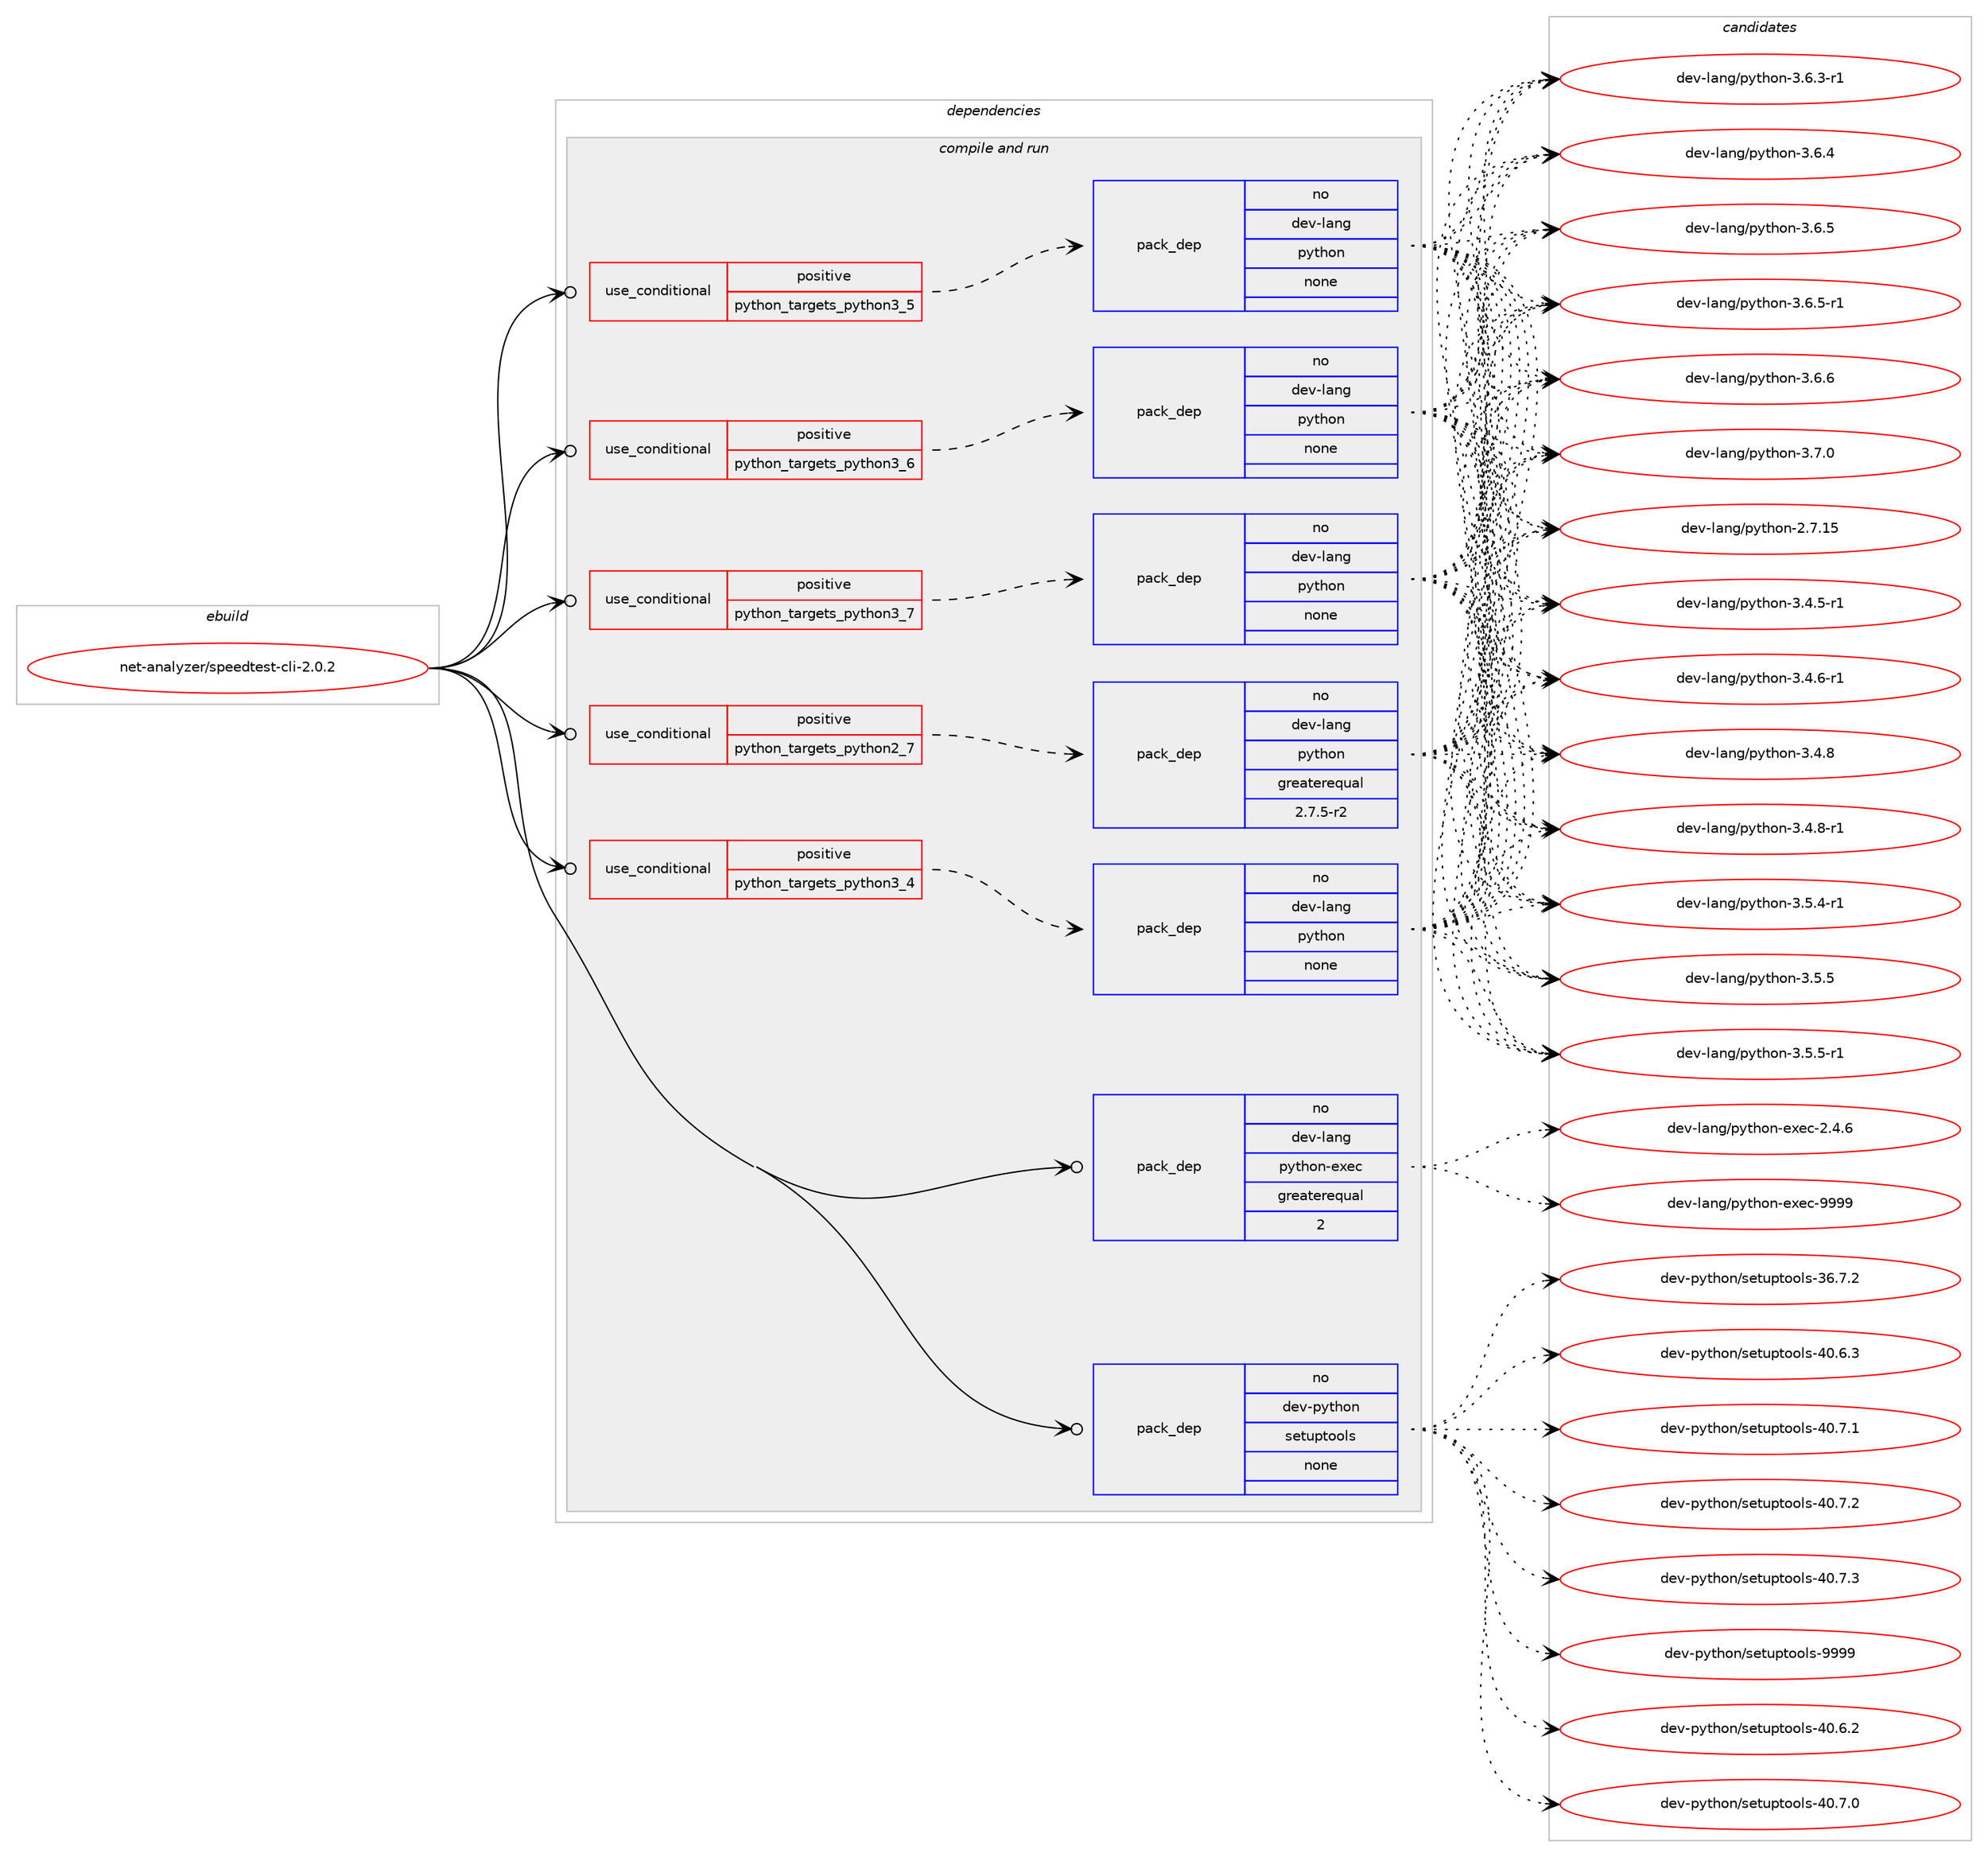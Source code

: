 digraph prolog {

# *************
# Graph options
# *************

newrank=true;
concentrate=true;
compound=true;
graph [rankdir=LR,fontname=Helvetica,fontsize=10,ranksep=1.5];#, ranksep=2.5, nodesep=0.2];
edge  [arrowhead=vee];
node  [fontname=Helvetica,fontsize=10];

# **********
# The ebuild
# **********

subgraph cluster_leftcol {
color=gray;
rank=same;
label=<<i>ebuild</i>>;
id [label="net-analyzer/speedtest-cli-2.0.2", color=red, width=4, href="../net-analyzer/speedtest-cli-2.0.2.svg"];
}

# ****************
# The dependencies
# ****************

subgraph cluster_midcol {
color=gray;
label=<<i>dependencies</i>>;
subgraph cluster_compile {
fillcolor="#eeeeee";
style=filled;
label=<<i>compile</i>>;
}
subgraph cluster_compileandrun {
fillcolor="#eeeeee";
style=filled;
label=<<i>compile and run</i>>;
subgraph cond306 {
dependency2677 [label=<<TABLE BORDER="0" CELLBORDER="1" CELLSPACING="0" CELLPADDING="4"><TR><TD ROWSPAN="3" CELLPADDING="10">use_conditional</TD></TR><TR><TD>positive</TD></TR><TR><TD>python_targets_python2_7</TD></TR></TABLE>>, shape=none, color=red];
subgraph pack2277 {
dependency2678 [label=<<TABLE BORDER="0" CELLBORDER="1" CELLSPACING="0" CELLPADDING="4" WIDTH="220"><TR><TD ROWSPAN="6" CELLPADDING="30">pack_dep</TD></TR><TR><TD WIDTH="110">no</TD></TR><TR><TD>dev-lang</TD></TR><TR><TD>python</TD></TR><TR><TD>greaterequal</TD></TR><TR><TD>2.7.5-r2</TD></TR></TABLE>>, shape=none, color=blue];
}
dependency2677:e -> dependency2678:w [weight=20,style="dashed",arrowhead="vee"];
}
id:e -> dependency2677:w [weight=20,style="solid",arrowhead="odotvee"];
subgraph cond307 {
dependency2679 [label=<<TABLE BORDER="0" CELLBORDER="1" CELLSPACING="0" CELLPADDING="4"><TR><TD ROWSPAN="3" CELLPADDING="10">use_conditional</TD></TR><TR><TD>positive</TD></TR><TR><TD>python_targets_python3_4</TD></TR></TABLE>>, shape=none, color=red];
subgraph pack2278 {
dependency2680 [label=<<TABLE BORDER="0" CELLBORDER="1" CELLSPACING="0" CELLPADDING="4" WIDTH="220"><TR><TD ROWSPAN="6" CELLPADDING="30">pack_dep</TD></TR><TR><TD WIDTH="110">no</TD></TR><TR><TD>dev-lang</TD></TR><TR><TD>python</TD></TR><TR><TD>none</TD></TR><TR><TD></TD></TR></TABLE>>, shape=none, color=blue];
}
dependency2679:e -> dependency2680:w [weight=20,style="dashed",arrowhead="vee"];
}
id:e -> dependency2679:w [weight=20,style="solid",arrowhead="odotvee"];
subgraph cond308 {
dependency2681 [label=<<TABLE BORDER="0" CELLBORDER="1" CELLSPACING="0" CELLPADDING="4"><TR><TD ROWSPAN="3" CELLPADDING="10">use_conditional</TD></TR><TR><TD>positive</TD></TR><TR><TD>python_targets_python3_5</TD></TR></TABLE>>, shape=none, color=red];
subgraph pack2279 {
dependency2682 [label=<<TABLE BORDER="0" CELLBORDER="1" CELLSPACING="0" CELLPADDING="4" WIDTH="220"><TR><TD ROWSPAN="6" CELLPADDING="30">pack_dep</TD></TR><TR><TD WIDTH="110">no</TD></TR><TR><TD>dev-lang</TD></TR><TR><TD>python</TD></TR><TR><TD>none</TD></TR><TR><TD></TD></TR></TABLE>>, shape=none, color=blue];
}
dependency2681:e -> dependency2682:w [weight=20,style="dashed",arrowhead="vee"];
}
id:e -> dependency2681:w [weight=20,style="solid",arrowhead="odotvee"];
subgraph cond309 {
dependency2683 [label=<<TABLE BORDER="0" CELLBORDER="1" CELLSPACING="0" CELLPADDING="4"><TR><TD ROWSPAN="3" CELLPADDING="10">use_conditional</TD></TR><TR><TD>positive</TD></TR><TR><TD>python_targets_python3_6</TD></TR></TABLE>>, shape=none, color=red];
subgraph pack2280 {
dependency2684 [label=<<TABLE BORDER="0" CELLBORDER="1" CELLSPACING="0" CELLPADDING="4" WIDTH="220"><TR><TD ROWSPAN="6" CELLPADDING="30">pack_dep</TD></TR><TR><TD WIDTH="110">no</TD></TR><TR><TD>dev-lang</TD></TR><TR><TD>python</TD></TR><TR><TD>none</TD></TR><TR><TD></TD></TR></TABLE>>, shape=none, color=blue];
}
dependency2683:e -> dependency2684:w [weight=20,style="dashed",arrowhead="vee"];
}
id:e -> dependency2683:w [weight=20,style="solid",arrowhead="odotvee"];
subgraph cond310 {
dependency2685 [label=<<TABLE BORDER="0" CELLBORDER="1" CELLSPACING="0" CELLPADDING="4"><TR><TD ROWSPAN="3" CELLPADDING="10">use_conditional</TD></TR><TR><TD>positive</TD></TR><TR><TD>python_targets_python3_7</TD></TR></TABLE>>, shape=none, color=red];
subgraph pack2281 {
dependency2686 [label=<<TABLE BORDER="0" CELLBORDER="1" CELLSPACING="0" CELLPADDING="4" WIDTH="220"><TR><TD ROWSPAN="6" CELLPADDING="30">pack_dep</TD></TR><TR><TD WIDTH="110">no</TD></TR><TR><TD>dev-lang</TD></TR><TR><TD>python</TD></TR><TR><TD>none</TD></TR><TR><TD></TD></TR></TABLE>>, shape=none, color=blue];
}
dependency2685:e -> dependency2686:w [weight=20,style="dashed",arrowhead="vee"];
}
id:e -> dependency2685:w [weight=20,style="solid",arrowhead="odotvee"];
subgraph pack2282 {
dependency2687 [label=<<TABLE BORDER="0" CELLBORDER="1" CELLSPACING="0" CELLPADDING="4" WIDTH="220"><TR><TD ROWSPAN="6" CELLPADDING="30">pack_dep</TD></TR><TR><TD WIDTH="110">no</TD></TR><TR><TD>dev-lang</TD></TR><TR><TD>python-exec</TD></TR><TR><TD>greaterequal</TD></TR><TR><TD>2</TD></TR></TABLE>>, shape=none, color=blue];
}
id:e -> dependency2687:w [weight=20,style="solid",arrowhead="odotvee"];
subgraph pack2283 {
dependency2688 [label=<<TABLE BORDER="0" CELLBORDER="1" CELLSPACING="0" CELLPADDING="4" WIDTH="220"><TR><TD ROWSPAN="6" CELLPADDING="30">pack_dep</TD></TR><TR><TD WIDTH="110">no</TD></TR><TR><TD>dev-python</TD></TR><TR><TD>setuptools</TD></TR><TR><TD>none</TD></TR><TR><TD></TD></TR></TABLE>>, shape=none, color=blue];
}
id:e -> dependency2688:w [weight=20,style="solid",arrowhead="odotvee"];
}
subgraph cluster_run {
fillcolor="#eeeeee";
style=filled;
label=<<i>run</i>>;
}
}

# **************
# The candidates
# **************

subgraph cluster_choices {
rank=same;
color=gray;
label=<<i>candidates</i>>;

subgraph choice2277 {
color=black;
nodesep=1;
choice10010111845108971101034711212111610411111045504655464953 [label="dev-lang/python-2.7.15", color=red, width=4,href="../dev-lang/python-2.7.15.svg"];
choice1001011184510897110103471121211161041111104551465246534511449 [label="dev-lang/python-3.4.5-r1", color=red, width=4,href="../dev-lang/python-3.4.5-r1.svg"];
choice1001011184510897110103471121211161041111104551465246544511449 [label="dev-lang/python-3.4.6-r1", color=red, width=4,href="../dev-lang/python-3.4.6-r1.svg"];
choice100101118451089711010347112121116104111110455146524656 [label="dev-lang/python-3.4.8", color=red, width=4,href="../dev-lang/python-3.4.8.svg"];
choice1001011184510897110103471121211161041111104551465246564511449 [label="dev-lang/python-3.4.8-r1", color=red, width=4,href="../dev-lang/python-3.4.8-r1.svg"];
choice1001011184510897110103471121211161041111104551465346524511449 [label="dev-lang/python-3.5.4-r1", color=red, width=4,href="../dev-lang/python-3.5.4-r1.svg"];
choice100101118451089711010347112121116104111110455146534653 [label="dev-lang/python-3.5.5", color=red, width=4,href="../dev-lang/python-3.5.5.svg"];
choice1001011184510897110103471121211161041111104551465346534511449 [label="dev-lang/python-3.5.5-r1", color=red, width=4,href="../dev-lang/python-3.5.5-r1.svg"];
choice1001011184510897110103471121211161041111104551465446514511449 [label="dev-lang/python-3.6.3-r1", color=red, width=4,href="../dev-lang/python-3.6.3-r1.svg"];
choice100101118451089711010347112121116104111110455146544652 [label="dev-lang/python-3.6.4", color=red, width=4,href="../dev-lang/python-3.6.4.svg"];
choice100101118451089711010347112121116104111110455146544653 [label="dev-lang/python-3.6.5", color=red, width=4,href="../dev-lang/python-3.6.5.svg"];
choice1001011184510897110103471121211161041111104551465446534511449 [label="dev-lang/python-3.6.5-r1", color=red, width=4,href="../dev-lang/python-3.6.5-r1.svg"];
choice100101118451089711010347112121116104111110455146544654 [label="dev-lang/python-3.6.6", color=red, width=4,href="../dev-lang/python-3.6.6.svg"];
choice100101118451089711010347112121116104111110455146554648 [label="dev-lang/python-3.7.0", color=red, width=4,href="../dev-lang/python-3.7.0.svg"];
dependency2678:e -> choice10010111845108971101034711212111610411111045504655464953:w [style=dotted,weight="100"];
dependency2678:e -> choice1001011184510897110103471121211161041111104551465246534511449:w [style=dotted,weight="100"];
dependency2678:e -> choice1001011184510897110103471121211161041111104551465246544511449:w [style=dotted,weight="100"];
dependency2678:e -> choice100101118451089711010347112121116104111110455146524656:w [style=dotted,weight="100"];
dependency2678:e -> choice1001011184510897110103471121211161041111104551465246564511449:w [style=dotted,weight="100"];
dependency2678:e -> choice1001011184510897110103471121211161041111104551465346524511449:w [style=dotted,weight="100"];
dependency2678:e -> choice100101118451089711010347112121116104111110455146534653:w [style=dotted,weight="100"];
dependency2678:e -> choice1001011184510897110103471121211161041111104551465346534511449:w [style=dotted,weight="100"];
dependency2678:e -> choice1001011184510897110103471121211161041111104551465446514511449:w [style=dotted,weight="100"];
dependency2678:e -> choice100101118451089711010347112121116104111110455146544652:w [style=dotted,weight="100"];
dependency2678:e -> choice100101118451089711010347112121116104111110455146544653:w [style=dotted,weight="100"];
dependency2678:e -> choice1001011184510897110103471121211161041111104551465446534511449:w [style=dotted,weight="100"];
dependency2678:e -> choice100101118451089711010347112121116104111110455146544654:w [style=dotted,weight="100"];
dependency2678:e -> choice100101118451089711010347112121116104111110455146554648:w [style=dotted,weight="100"];
}
subgraph choice2278 {
color=black;
nodesep=1;
choice10010111845108971101034711212111610411111045504655464953 [label="dev-lang/python-2.7.15", color=red, width=4,href="../dev-lang/python-2.7.15.svg"];
choice1001011184510897110103471121211161041111104551465246534511449 [label="dev-lang/python-3.4.5-r1", color=red, width=4,href="../dev-lang/python-3.4.5-r1.svg"];
choice1001011184510897110103471121211161041111104551465246544511449 [label="dev-lang/python-3.4.6-r1", color=red, width=4,href="../dev-lang/python-3.4.6-r1.svg"];
choice100101118451089711010347112121116104111110455146524656 [label="dev-lang/python-3.4.8", color=red, width=4,href="../dev-lang/python-3.4.8.svg"];
choice1001011184510897110103471121211161041111104551465246564511449 [label="dev-lang/python-3.4.8-r1", color=red, width=4,href="../dev-lang/python-3.4.8-r1.svg"];
choice1001011184510897110103471121211161041111104551465346524511449 [label="dev-lang/python-3.5.4-r1", color=red, width=4,href="../dev-lang/python-3.5.4-r1.svg"];
choice100101118451089711010347112121116104111110455146534653 [label="dev-lang/python-3.5.5", color=red, width=4,href="../dev-lang/python-3.5.5.svg"];
choice1001011184510897110103471121211161041111104551465346534511449 [label="dev-lang/python-3.5.5-r1", color=red, width=4,href="../dev-lang/python-3.5.5-r1.svg"];
choice1001011184510897110103471121211161041111104551465446514511449 [label="dev-lang/python-3.6.3-r1", color=red, width=4,href="../dev-lang/python-3.6.3-r1.svg"];
choice100101118451089711010347112121116104111110455146544652 [label="dev-lang/python-3.6.4", color=red, width=4,href="../dev-lang/python-3.6.4.svg"];
choice100101118451089711010347112121116104111110455146544653 [label="dev-lang/python-3.6.5", color=red, width=4,href="../dev-lang/python-3.6.5.svg"];
choice1001011184510897110103471121211161041111104551465446534511449 [label="dev-lang/python-3.6.5-r1", color=red, width=4,href="../dev-lang/python-3.6.5-r1.svg"];
choice100101118451089711010347112121116104111110455146544654 [label="dev-lang/python-3.6.6", color=red, width=4,href="../dev-lang/python-3.6.6.svg"];
choice100101118451089711010347112121116104111110455146554648 [label="dev-lang/python-3.7.0", color=red, width=4,href="../dev-lang/python-3.7.0.svg"];
dependency2680:e -> choice10010111845108971101034711212111610411111045504655464953:w [style=dotted,weight="100"];
dependency2680:e -> choice1001011184510897110103471121211161041111104551465246534511449:w [style=dotted,weight="100"];
dependency2680:e -> choice1001011184510897110103471121211161041111104551465246544511449:w [style=dotted,weight="100"];
dependency2680:e -> choice100101118451089711010347112121116104111110455146524656:w [style=dotted,weight="100"];
dependency2680:e -> choice1001011184510897110103471121211161041111104551465246564511449:w [style=dotted,weight="100"];
dependency2680:e -> choice1001011184510897110103471121211161041111104551465346524511449:w [style=dotted,weight="100"];
dependency2680:e -> choice100101118451089711010347112121116104111110455146534653:w [style=dotted,weight="100"];
dependency2680:e -> choice1001011184510897110103471121211161041111104551465346534511449:w [style=dotted,weight="100"];
dependency2680:e -> choice1001011184510897110103471121211161041111104551465446514511449:w [style=dotted,weight="100"];
dependency2680:e -> choice100101118451089711010347112121116104111110455146544652:w [style=dotted,weight="100"];
dependency2680:e -> choice100101118451089711010347112121116104111110455146544653:w [style=dotted,weight="100"];
dependency2680:e -> choice1001011184510897110103471121211161041111104551465446534511449:w [style=dotted,weight="100"];
dependency2680:e -> choice100101118451089711010347112121116104111110455146544654:w [style=dotted,weight="100"];
dependency2680:e -> choice100101118451089711010347112121116104111110455146554648:w [style=dotted,weight="100"];
}
subgraph choice2279 {
color=black;
nodesep=1;
choice10010111845108971101034711212111610411111045504655464953 [label="dev-lang/python-2.7.15", color=red, width=4,href="../dev-lang/python-2.7.15.svg"];
choice1001011184510897110103471121211161041111104551465246534511449 [label="dev-lang/python-3.4.5-r1", color=red, width=4,href="../dev-lang/python-3.4.5-r1.svg"];
choice1001011184510897110103471121211161041111104551465246544511449 [label="dev-lang/python-3.4.6-r1", color=red, width=4,href="../dev-lang/python-3.4.6-r1.svg"];
choice100101118451089711010347112121116104111110455146524656 [label="dev-lang/python-3.4.8", color=red, width=4,href="../dev-lang/python-3.4.8.svg"];
choice1001011184510897110103471121211161041111104551465246564511449 [label="dev-lang/python-3.4.8-r1", color=red, width=4,href="../dev-lang/python-3.4.8-r1.svg"];
choice1001011184510897110103471121211161041111104551465346524511449 [label="dev-lang/python-3.5.4-r1", color=red, width=4,href="../dev-lang/python-3.5.4-r1.svg"];
choice100101118451089711010347112121116104111110455146534653 [label="dev-lang/python-3.5.5", color=red, width=4,href="../dev-lang/python-3.5.5.svg"];
choice1001011184510897110103471121211161041111104551465346534511449 [label="dev-lang/python-3.5.5-r1", color=red, width=4,href="../dev-lang/python-3.5.5-r1.svg"];
choice1001011184510897110103471121211161041111104551465446514511449 [label="dev-lang/python-3.6.3-r1", color=red, width=4,href="../dev-lang/python-3.6.3-r1.svg"];
choice100101118451089711010347112121116104111110455146544652 [label="dev-lang/python-3.6.4", color=red, width=4,href="../dev-lang/python-3.6.4.svg"];
choice100101118451089711010347112121116104111110455146544653 [label="dev-lang/python-3.6.5", color=red, width=4,href="../dev-lang/python-3.6.5.svg"];
choice1001011184510897110103471121211161041111104551465446534511449 [label="dev-lang/python-3.6.5-r1", color=red, width=4,href="../dev-lang/python-3.6.5-r1.svg"];
choice100101118451089711010347112121116104111110455146544654 [label="dev-lang/python-3.6.6", color=red, width=4,href="../dev-lang/python-3.6.6.svg"];
choice100101118451089711010347112121116104111110455146554648 [label="dev-lang/python-3.7.0", color=red, width=4,href="../dev-lang/python-3.7.0.svg"];
dependency2682:e -> choice10010111845108971101034711212111610411111045504655464953:w [style=dotted,weight="100"];
dependency2682:e -> choice1001011184510897110103471121211161041111104551465246534511449:w [style=dotted,weight="100"];
dependency2682:e -> choice1001011184510897110103471121211161041111104551465246544511449:w [style=dotted,weight="100"];
dependency2682:e -> choice100101118451089711010347112121116104111110455146524656:w [style=dotted,weight="100"];
dependency2682:e -> choice1001011184510897110103471121211161041111104551465246564511449:w [style=dotted,weight="100"];
dependency2682:e -> choice1001011184510897110103471121211161041111104551465346524511449:w [style=dotted,weight="100"];
dependency2682:e -> choice100101118451089711010347112121116104111110455146534653:w [style=dotted,weight="100"];
dependency2682:e -> choice1001011184510897110103471121211161041111104551465346534511449:w [style=dotted,weight="100"];
dependency2682:e -> choice1001011184510897110103471121211161041111104551465446514511449:w [style=dotted,weight="100"];
dependency2682:e -> choice100101118451089711010347112121116104111110455146544652:w [style=dotted,weight="100"];
dependency2682:e -> choice100101118451089711010347112121116104111110455146544653:w [style=dotted,weight="100"];
dependency2682:e -> choice1001011184510897110103471121211161041111104551465446534511449:w [style=dotted,weight="100"];
dependency2682:e -> choice100101118451089711010347112121116104111110455146544654:w [style=dotted,weight="100"];
dependency2682:e -> choice100101118451089711010347112121116104111110455146554648:w [style=dotted,weight="100"];
}
subgraph choice2280 {
color=black;
nodesep=1;
choice10010111845108971101034711212111610411111045504655464953 [label="dev-lang/python-2.7.15", color=red, width=4,href="../dev-lang/python-2.7.15.svg"];
choice1001011184510897110103471121211161041111104551465246534511449 [label="dev-lang/python-3.4.5-r1", color=red, width=4,href="../dev-lang/python-3.4.5-r1.svg"];
choice1001011184510897110103471121211161041111104551465246544511449 [label="dev-lang/python-3.4.6-r1", color=red, width=4,href="../dev-lang/python-3.4.6-r1.svg"];
choice100101118451089711010347112121116104111110455146524656 [label="dev-lang/python-3.4.8", color=red, width=4,href="../dev-lang/python-3.4.8.svg"];
choice1001011184510897110103471121211161041111104551465246564511449 [label="dev-lang/python-3.4.8-r1", color=red, width=4,href="../dev-lang/python-3.4.8-r1.svg"];
choice1001011184510897110103471121211161041111104551465346524511449 [label="dev-lang/python-3.5.4-r1", color=red, width=4,href="../dev-lang/python-3.5.4-r1.svg"];
choice100101118451089711010347112121116104111110455146534653 [label="dev-lang/python-3.5.5", color=red, width=4,href="../dev-lang/python-3.5.5.svg"];
choice1001011184510897110103471121211161041111104551465346534511449 [label="dev-lang/python-3.5.5-r1", color=red, width=4,href="../dev-lang/python-3.5.5-r1.svg"];
choice1001011184510897110103471121211161041111104551465446514511449 [label="dev-lang/python-3.6.3-r1", color=red, width=4,href="../dev-lang/python-3.6.3-r1.svg"];
choice100101118451089711010347112121116104111110455146544652 [label="dev-lang/python-3.6.4", color=red, width=4,href="../dev-lang/python-3.6.4.svg"];
choice100101118451089711010347112121116104111110455146544653 [label="dev-lang/python-3.6.5", color=red, width=4,href="../dev-lang/python-3.6.5.svg"];
choice1001011184510897110103471121211161041111104551465446534511449 [label="dev-lang/python-3.6.5-r1", color=red, width=4,href="../dev-lang/python-3.6.5-r1.svg"];
choice100101118451089711010347112121116104111110455146544654 [label="dev-lang/python-3.6.6", color=red, width=4,href="../dev-lang/python-3.6.6.svg"];
choice100101118451089711010347112121116104111110455146554648 [label="dev-lang/python-3.7.0", color=red, width=4,href="../dev-lang/python-3.7.0.svg"];
dependency2684:e -> choice10010111845108971101034711212111610411111045504655464953:w [style=dotted,weight="100"];
dependency2684:e -> choice1001011184510897110103471121211161041111104551465246534511449:w [style=dotted,weight="100"];
dependency2684:e -> choice1001011184510897110103471121211161041111104551465246544511449:w [style=dotted,weight="100"];
dependency2684:e -> choice100101118451089711010347112121116104111110455146524656:w [style=dotted,weight="100"];
dependency2684:e -> choice1001011184510897110103471121211161041111104551465246564511449:w [style=dotted,weight="100"];
dependency2684:e -> choice1001011184510897110103471121211161041111104551465346524511449:w [style=dotted,weight="100"];
dependency2684:e -> choice100101118451089711010347112121116104111110455146534653:w [style=dotted,weight="100"];
dependency2684:e -> choice1001011184510897110103471121211161041111104551465346534511449:w [style=dotted,weight="100"];
dependency2684:e -> choice1001011184510897110103471121211161041111104551465446514511449:w [style=dotted,weight="100"];
dependency2684:e -> choice100101118451089711010347112121116104111110455146544652:w [style=dotted,weight="100"];
dependency2684:e -> choice100101118451089711010347112121116104111110455146544653:w [style=dotted,weight="100"];
dependency2684:e -> choice1001011184510897110103471121211161041111104551465446534511449:w [style=dotted,weight="100"];
dependency2684:e -> choice100101118451089711010347112121116104111110455146544654:w [style=dotted,weight="100"];
dependency2684:e -> choice100101118451089711010347112121116104111110455146554648:w [style=dotted,weight="100"];
}
subgraph choice2281 {
color=black;
nodesep=1;
choice10010111845108971101034711212111610411111045504655464953 [label="dev-lang/python-2.7.15", color=red, width=4,href="../dev-lang/python-2.7.15.svg"];
choice1001011184510897110103471121211161041111104551465246534511449 [label="dev-lang/python-3.4.5-r1", color=red, width=4,href="../dev-lang/python-3.4.5-r1.svg"];
choice1001011184510897110103471121211161041111104551465246544511449 [label="dev-lang/python-3.4.6-r1", color=red, width=4,href="../dev-lang/python-3.4.6-r1.svg"];
choice100101118451089711010347112121116104111110455146524656 [label="dev-lang/python-3.4.8", color=red, width=4,href="../dev-lang/python-3.4.8.svg"];
choice1001011184510897110103471121211161041111104551465246564511449 [label="dev-lang/python-3.4.8-r1", color=red, width=4,href="../dev-lang/python-3.4.8-r1.svg"];
choice1001011184510897110103471121211161041111104551465346524511449 [label="dev-lang/python-3.5.4-r1", color=red, width=4,href="../dev-lang/python-3.5.4-r1.svg"];
choice100101118451089711010347112121116104111110455146534653 [label="dev-lang/python-3.5.5", color=red, width=4,href="../dev-lang/python-3.5.5.svg"];
choice1001011184510897110103471121211161041111104551465346534511449 [label="dev-lang/python-3.5.5-r1", color=red, width=4,href="../dev-lang/python-3.5.5-r1.svg"];
choice1001011184510897110103471121211161041111104551465446514511449 [label="dev-lang/python-3.6.3-r1", color=red, width=4,href="../dev-lang/python-3.6.3-r1.svg"];
choice100101118451089711010347112121116104111110455146544652 [label="dev-lang/python-3.6.4", color=red, width=4,href="../dev-lang/python-3.6.4.svg"];
choice100101118451089711010347112121116104111110455146544653 [label="dev-lang/python-3.6.5", color=red, width=4,href="../dev-lang/python-3.6.5.svg"];
choice1001011184510897110103471121211161041111104551465446534511449 [label="dev-lang/python-3.6.5-r1", color=red, width=4,href="../dev-lang/python-3.6.5-r1.svg"];
choice100101118451089711010347112121116104111110455146544654 [label="dev-lang/python-3.6.6", color=red, width=4,href="../dev-lang/python-3.6.6.svg"];
choice100101118451089711010347112121116104111110455146554648 [label="dev-lang/python-3.7.0", color=red, width=4,href="../dev-lang/python-3.7.0.svg"];
dependency2686:e -> choice10010111845108971101034711212111610411111045504655464953:w [style=dotted,weight="100"];
dependency2686:e -> choice1001011184510897110103471121211161041111104551465246534511449:w [style=dotted,weight="100"];
dependency2686:e -> choice1001011184510897110103471121211161041111104551465246544511449:w [style=dotted,weight="100"];
dependency2686:e -> choice100101118451089711010347112121116104111110455146524656:w [style=dotted,weight="100"];
dependency2686:e -> choice1001011184510897110103471121211161041111104551465246564511449:w [style=dotted,weight="100"];
dependency2686:e -> choice1001011184510897110103471121211161041111104551465346524511449:w [style=dotted,weight="100"];
dependency2686:e -> choice100101118451089711010347112121116104111110455146534653:w [style=dotted,weight="100"];
dependency2686:e -> choice1001011184510897110103471121211161041111104551465346534511449:w [style=dotted,weight="100"];
dependency2686:e -> choice1001011184510897110103471121211161041111104551465446514511449:w [style=dotted,weight="100"];
dependency2686:e -> choice100101118451089711010347112121116104111110455146544652:w [style=dotted,weight="100"];
dependency2686:e -> choice100101118451089711010347112121116104111110455146544653:w [style=dotted,weight="100"];
dependency2686:e -> choice1001011184510897110103471121211161041111104551465446534511449:w [style=dotted,weight="100"];
dependency2686:e -> choice100101118451089711010347112121116104111110455146544654:w [style=dotted,weight="100"];
dependency2686:e -> choice100101118451089711010347112121116104111110455146554648:w [style=dotted,weight="100"];
}
subgraph choice2282 {
color=black;
nodesep=1;
choice1001011184510897110103471121211161041111104510112010199455046524654 [label="dev-lang/python-exec-2.4.6", color=red, width=4,href="../dev-lang/python-exec-2.4.6.svg"];
choice10010111845108971101034711212111610411111045101120101994557575757 [label="dev-lang/python-exec-9999", color=red, width=4,href="../dev-lang/python-exec-9999.svg"];
dependency2687:e -> choice1001011184510897110103471121211161041111104510112010199455046524654:w [style=dotted,weight="100"];
dependency2687:e -> choice10010111845108971101034711212111610411111045101120101994557575757:w [style=dotted,weight="100"];
}
subgraph choice2283 {
color=black;
nodesep=1;
choice100101118451121211161041111104711510111611711211611111110811545524846544650 [label="dev-python/setuptools-40.6.2", color=red, width=4,href="../dev-python/setuptools-40.6.2.svg"];
choice100101118451121211161041111104711510111611711211611111110811545524846554648 [label="dev-python/setuptools-40.7.0", color=red, width=4,href="../dev-python/setuptools-40.7.0.svg"];
choice100101118451121211161041111104711510111611711211611111110811545515446554650 [label="dev-python/setuptools-36.7.2", color=red, width=4,href="../dev-python/setuptools-36.7.2.svg"];
choice100101118451121211161041111104711510111611711211611111110811545524846544651 [label="dev-python/setuptools-40.6.3", color=red, width=4,href="../dev-python/setuptools-40.6.3.svg"];
choice100101118451121211161041111104711510111611711211611111110811545524846554649 [label="dev-python/setuptools-40.7.1", color=red, width=4,href="../dev-python/setuptools-40.7.1.svg"];
choice100101118451121211161041111104711510111611711211611111110811545524846554650 [label="dev-python/setuptools-40.7.2", color=red, width=4,href="../dev-python/setuptools-40.7.2.svg"];
choice100101118451121211161041111104711510111611711211611111110811545524846554651 [label="dev-python/setuptools-40.7.3", color=red, width=4,href="../dev-python/setuptools-40.7.3.svg"];
choice10010111845112121116104111110471151011161171121161111111081154557575757 [label="dev-python/setuptools-9999", color=red, width=4,href="../dev-python/setuptools-9999.svg"];
dependency2688:e -> choice100101118451121211161041111104711510111611711211611111110811545524846544650:w [style=dotted,weight="100"];
dependency2688:e -> choice100101118451121211161041111104711510111611711211611111110811545524846554648:w [style=dotted,weight="100"];
dependency2688:e -> choice100101118451121211161041111104711510111611711211611111110811545515446554650:w [style=dotted,weight="100"];
dependency2688:e -> choice100101118451121211161041111104711510111611711211611111110811545524846544651:w [style=dotted,weight="100"];
dependency2688:e -> choice100101118451121211161041111104711510111611711211611111110811545524846554649:w [style=dotted,weight="100"];
dependency2688:e -> choice100101118451121211161041111104711510111611711211611111110811545524846554650:w [style=dotted,weight="100"];
dependency2688:e -> choice100101118451121211161041111104711510111611711211611111110811545524846554651:w [style=dotted,weight="100"];
dependency2688:e -> choice10010111845112121116104111110471151011161171121161111111081154557575757:w [style=dotted,weight="100"];
}
}

}
